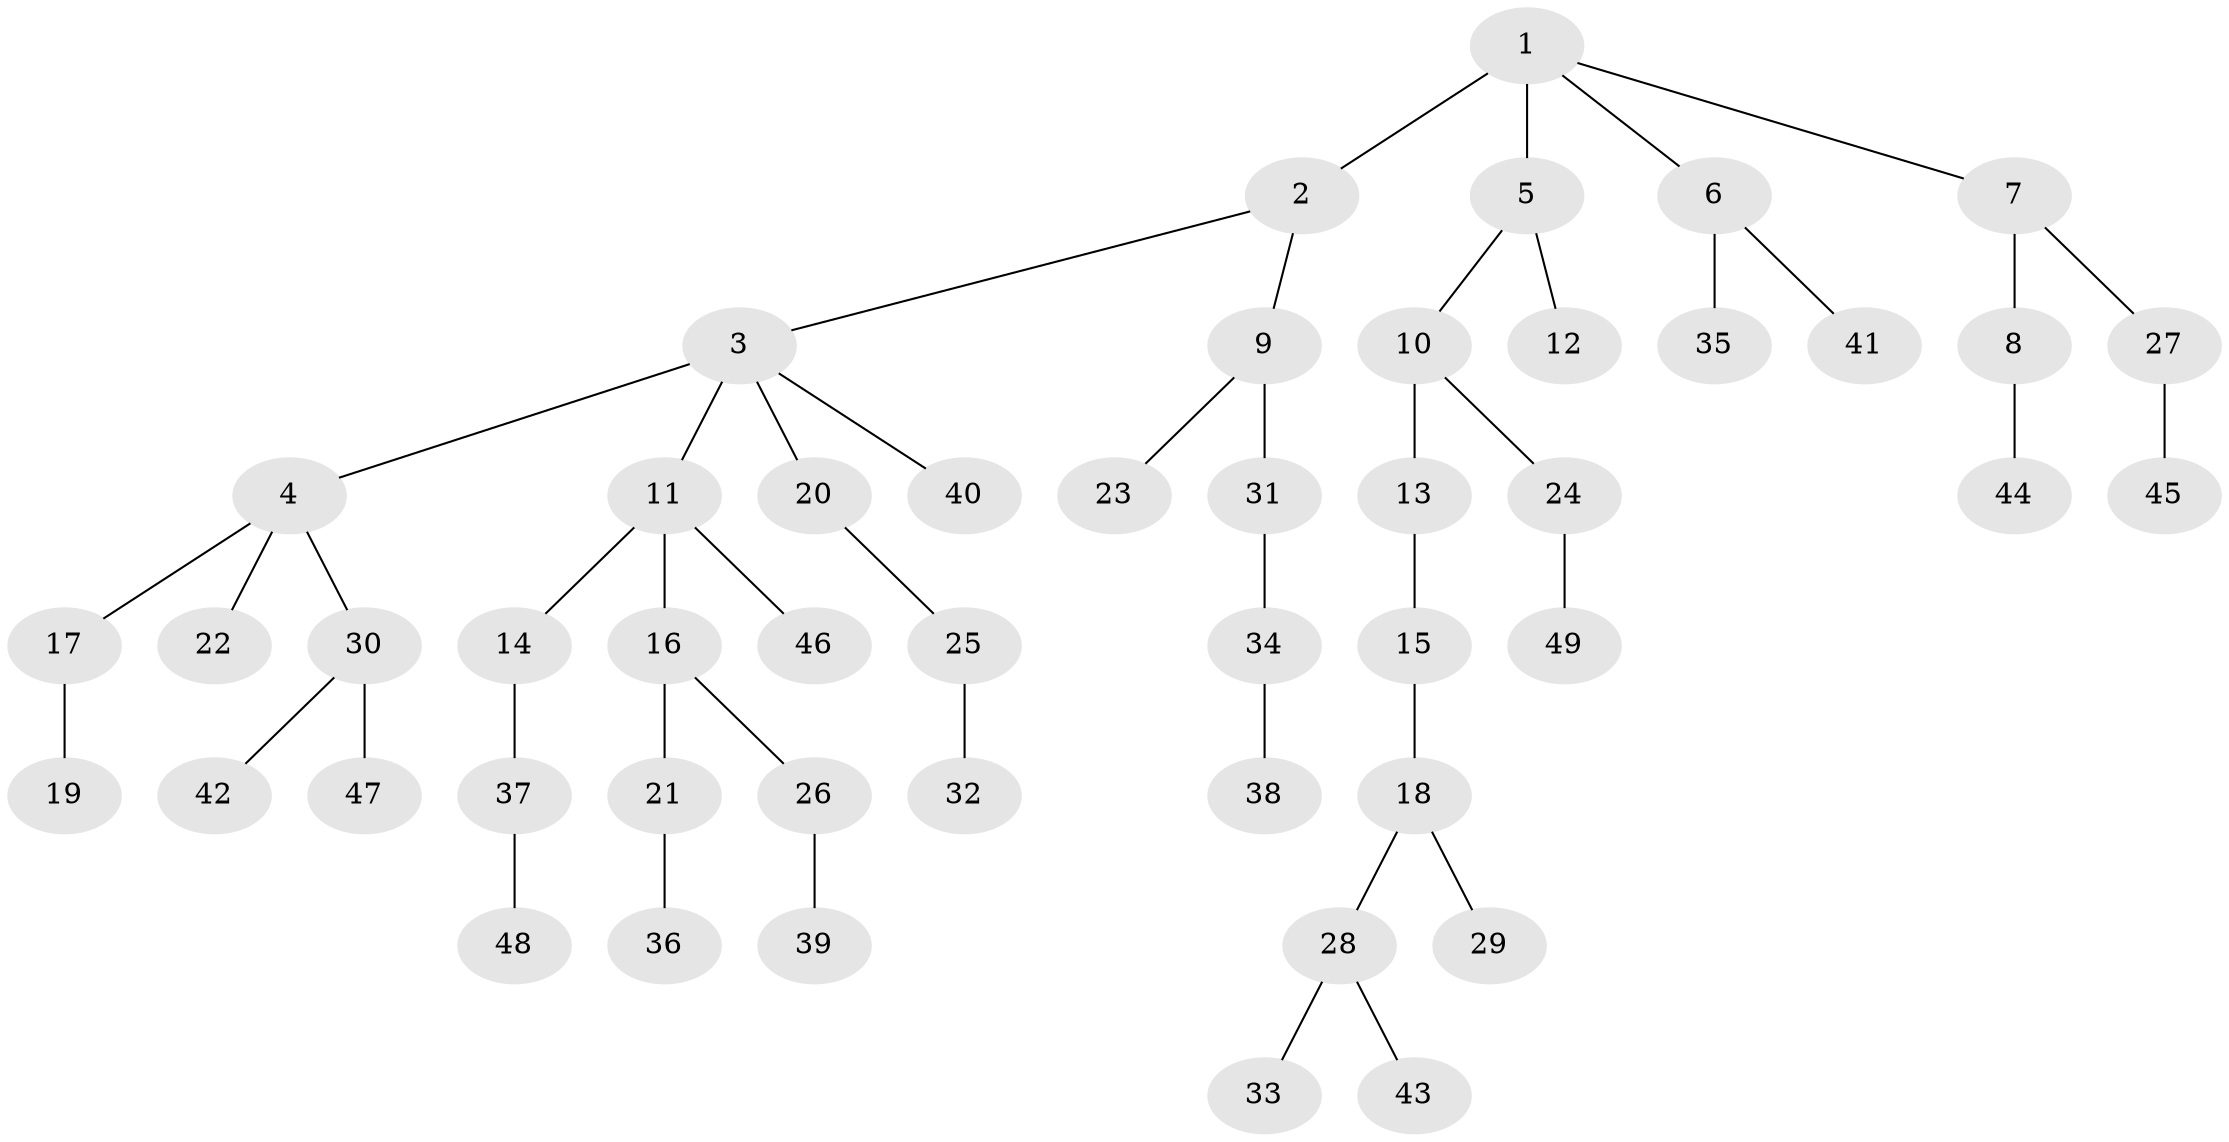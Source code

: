 // original degree distribution, {6: 0.020618556701030927, 2: 0.28865979381443296, 4: 0.09278350515463918, 5: 0.030927835051546393, 1: 0.4742268041237113, 3: 0.09278350515463918}
// Generated by graph-tools (version 1.1) at 2025/36/03/09/25 02:36:49]
// undirected, 49 vertices, 48 edges
graph export_dot {
graph [start="1"]
  node [color=gray90,style=filled];
  1;
  2;
  3;
  4;
  5;
  6;
  7;
  8;
  9;
  10;
  11;
  12;
  13;
  14;
  15;
  16;
  17;
  18;
  19;
  20;
  21;
  22;
  23;
  24;
  25;
  26;
  27;
  28;
  29;
  30;
  31;
  32;
  33;
  34;
  35;
  36;
  37;
  38;
  39;
  40;
  41;
  42;
  43;
  44;
  45;
  46;
  47;
  48;
  49;
  1 -- 2 [weight=2.0];
  1 -- 5 [weight=1.0];
  1 -- 6 [weight=1.0];
  1 -- 7 [weight=1.0];
  2 -- 3 [weight=1.0];
  2 -- 9 [weight=1.0];
  3 -- 4 [weight=1.0];
  3 -- 11 [weight=2.0];
  3 -- 20 [weight=1.0];
  3 -- 40 [weight=1.0];
  4 -- 17 [weight=1.0];
  4 -- 22 [weight=1.0];
  4 -- 30 [weight=1.0];
  5 -- 10 [weight=1.0];
  5 -- 12 [weight=1.0];
  6 -- 35 [weight=1.0];
  6 -- 41 [weight=1.0];
  7 -- 8 [weight=1.0];
  7 -- 27 [weight=1.0];
  8 -- 44 [weight=1.0];
  9 -- 23 [weight=1.0];
  9 -- 31 [weight=1.0];
  10 -- 13 [weight=1.0];
  10 -- 24 [weight=2.0];
  11 -- 14 [weight=1.0];
  11 -- 16 [weight=1.0];
  11 -- 46 [weight=1.0];
  13 -- 15 [weight=1.0];
  14 -- 37 [weight=1.0];
  15 -- 18 [weight=1.0];
  16 -- 21 [weight=1.0];
  16 -- 26 [weight=1.0];
  17 -- 19 [weight=1.0];
  18 -- 28 [weight=1.0];
  18 -- 29 [weight=1.0];
  20 -- 25 [weight=1.0];
  21 -- 36 [weight=1.0];
  24 -- 49 [weight=1.0];
  25 -- 32 [weight=1.0];
  26 -- 39 [weight=1.0];
  27 -- 45 [weight=1.0];
  28 -- 33 [weight=1.0];
  28 -- 43 [weight=1.0];
  30 -- 42 [weight=1.0];
  30 -- 47 [weight=1.0];
  31 -- 34 [weight=1.0];
  34 -- 38 [weight=1.0];
  37 -- 48 [weight=1.0];
}
